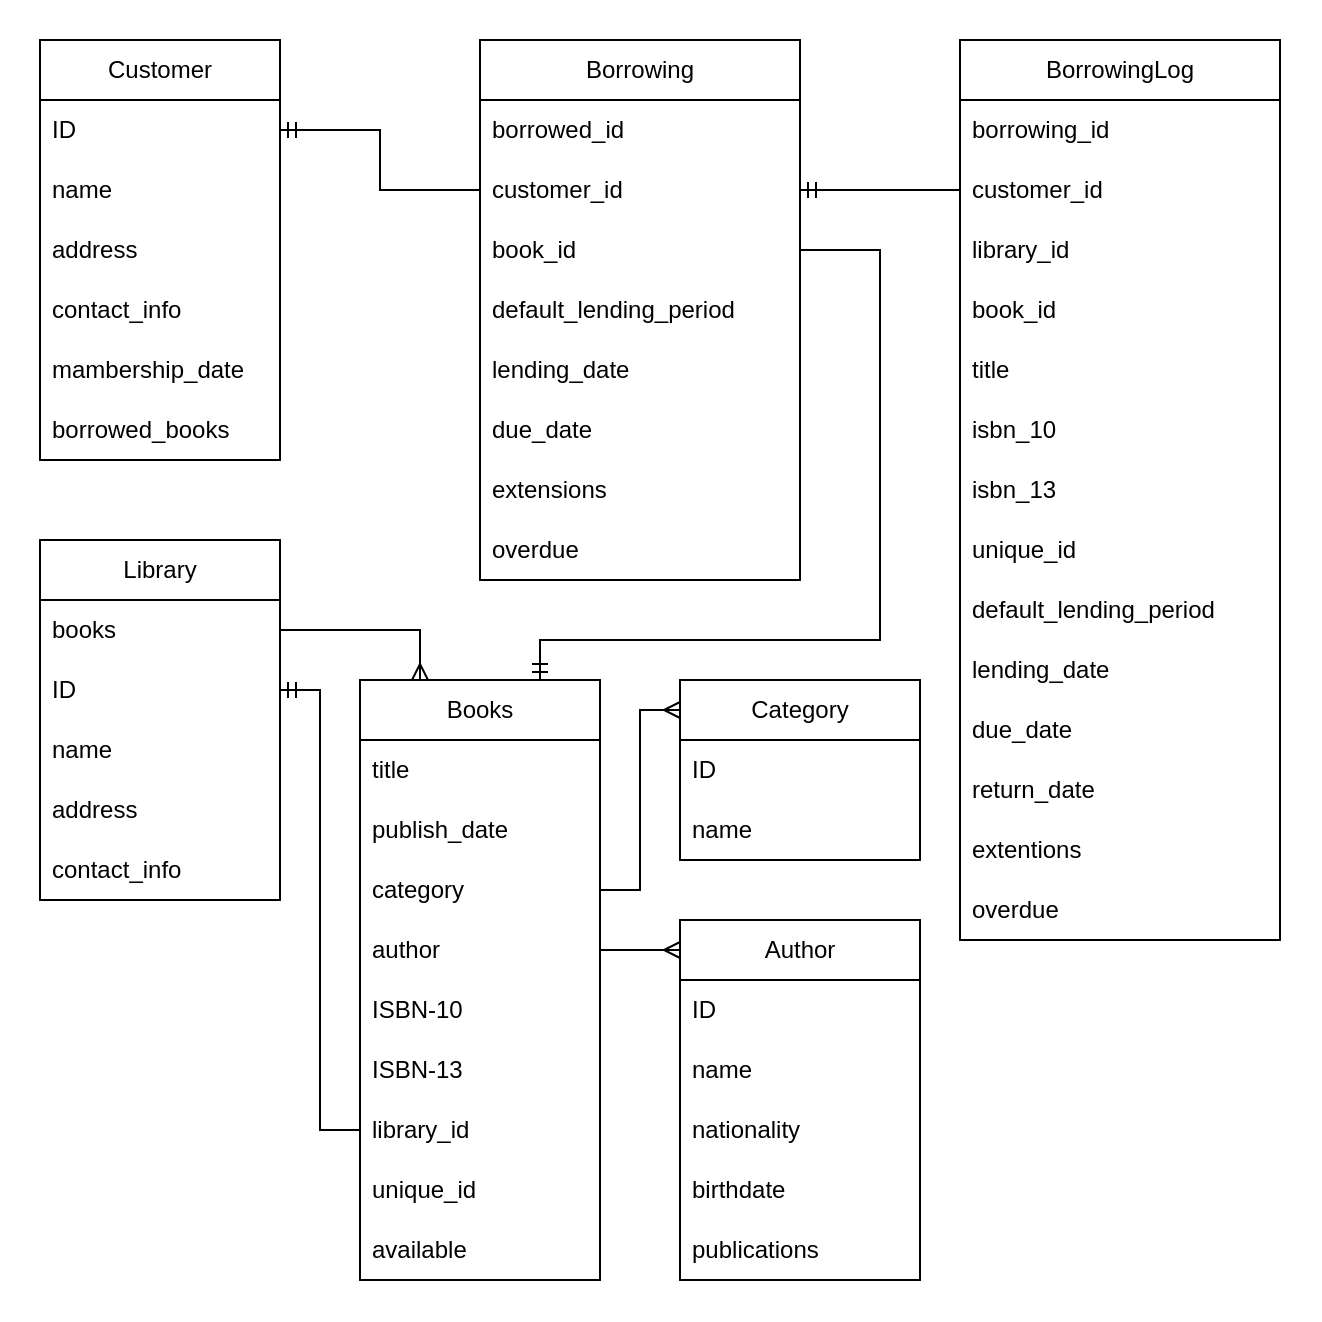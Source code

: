 <mxfile version="27.0.9">
  <diagram name="Page-1" id="-E96WacNkLf_wHquwhCj">
    <mxGraphModel dx="1426" dy="849" grid="1" gridSize="10" guides="1" tooltips="1" connect="1" arrows="1" fold="1" page="1" pageScale="1" pageWidth="660" pageHeight="660" math="0" shadow="0">
      <root>
        <mxCell id="0" />
        <mxCell id="1" parent="0" />
        <mxCell id="dWjB6i8atf9opDSRBu1Y-19" value="" style="rounded=0;whiteSpace=wrap;html=1;fillColor=none;strokeColor=default;dashed=1;" parent="1" vertex="1">
          <mxGeometry x="340" y="460" width="120" height="30" as="geometry" />
        </mxCell>
        <mxCell id="I5p3FVw4bWDS8BZ3DLiN-1" value="Library" style="swimlane;fontStyle=0;childLayout=stackLayout;horizontal=1;startSize=30;horizontalStack=0;resizeParent=1;resizeParentMax=0;resizeLast=0;collapsible=1;marginBottom=0;whiteSpace=wrap;html=1;" parent="1" vertex="1">
          <mxGeometry x="20" y="270" width="120" height="180" as="geometry">
            <mxRectangle x="120" y="120" width="90" height="30" as="alternateBounds" />
          </mxGeometry>
        </mxCell>
        <mxCell id="I5p3FVw4bWDS8BZ3DLiN-6" value="books" style="text;strokeColor=none;fillColor=none;align=left;verticalAlign=middle;spacingLeft=4;spacingRight=4;overflow=hidden;points=[[0,0.5],[1,0.5]];portConstraint=eastwest;rotatable=0;whiteSpace=wrap;html=1;" parent="I5p3FVw4bWDS8BZ3DLiN-1" vertex="1">
          <mxGeometry y="30" width="120" height="30" as="geometry" />
        </mxCell>
        <mxCell id="I5p3FVw4bWDS8BZ3DLiN-2" value="ID" style="text;strokeColor=none;fillColor=none;align=left;verticalAlign=middle;spacingLeft=4;spacingRight=4;overflow=hidden;points=[[0,0.5],[1,0.5]];portConstraint=eastwest;rotatable=0;whiteSpace=wrap;html=1;" parent="I5p3FVw4bWDS8BZ3DLiN-1" vertex="1">
          <mxGeometry y="60" width="120" height="30" as="geometry" />
        </mxCell>
        <mxCell id="I5p3FVw4bWDS8BZ3DLiN-3" value="name" style="text;strokeColor=none;fillColor=none;align=left;verticalAlign=middle;spacingLeft=4;spacingRight=4;overflow=hidden;points=[[0,0.5],[1,0.5]];portConstraint=eastwest;rotatable=0;whiteSpace=wrap;html=1;" parent="I5p3FVw4bWDS8BZ3DLiN-1" vertex="1">
          <mxGeometry y="90" width="120" height="30" as="geometry" />
        </mxCell>
        <mxCell id="I5p3FVw4bWDS8BZ3DLiN-4" value="address" style="text;strokeColor=none;fillColor=none;align=left;verticalAlign=middle;spacingLeft=4;spacingRight=4;overflow=hidden;points=[[0,0.5],[1,0.5]];portConstraint=eastwest;rotatable=0;whiteSpace=wrap;html=1;" parent="I5p3FVw4bWDS8BZ3DLiN-1" vertex="1">
          <mxGeometry y="120" width="120" height="30" as="geometry" />
        </mxCell>
        <mxCell id="I5p3FVw4bWDS8BZ3DLiN-5" value="contact_info" style="text;strokeColor=none;fillColor=none;align=left;verticalAlign=middle;spacingLeft=4;spacingRight=4;overflow=hidden;points=[[0,0.5],[1,0.5]];portConstraint=eastwest;rotatable=0;whiteSpace=wrap;html=1;" parent="I5p3FVw4bWDS8BZ3DLiN-1" vertex="1">
          <mxGeometry y="150" width="120" height="30" as="geometry" />
        </mxCell>
        <mxCell id="I5p3FVw4bWDS8BZ3DLiN-7" value="Books" style="swimlane;fontStyle=0;childLayout=stackLayout;horizontal=1;startSize=30;horizontalStack=0;resizeParent=1;resizeParentMax=0;resizeLast=0;collapsible=1;marginBottom=0;whiteSpace=wrap;html=1;" parent="1" vertex="1">
          <mxGeometry x="180" y="340" width="120" height="300" as="geometry" />
        </mxCell>
        <mxCell id="I5p3FVw4bWDS8BZ3DLiN-8" value="title" style="text;strokeColor=none;fillColor=none;align=left;verticalAlign=middle;spacingLeft=4;spacingRight=4;overflow=hidden;points=[[0,0.5],[1,0.5]];portConstraint=eastwest;rotatable=0;whiteSpace=wrap;html=1;" parent="I5p3FVw4bWDS8BZ3DLiN-7" vertex="1">
          <mxGeometry y="30" width="120" height="30" as="geometry" />
        </mxCell>
        <mxCell id="I5p3FVw4bWDS8BZ3DLiN-9" value="publish_date" style="text;strokeColor=none;fillColor=none;align=left;verticalAlign=middle;spacingLeft=4;spacingRight=4;overflow=hidden;points=[[0,0.5],[1,0.5]];portConstraint=eastwest;rotatable=0;whiteSpace=wrap;html=1;" parent="I5p3FVw4bWDS8BZ3DLiN-7" vertex="1">
          <mxGeometry y="60" width="120" height="30" as="geometry" />
        </mxCell>
        <mxCell id="I5p3FVw4bWDS8BZ3DLiN-10" value="category" style="text;strokeColor=none;fillColor=none;align=left;verticalAlign=middle;spacingLeft=4;spacingRight=4;overflow=hidden;points=[[0,0.5],[1,0.5]];portConstraint=eastwest;rotatable=0;whiteSpace=wrap;html=1;" parent="I5p3FVw4bWDS8BZ3DLiN-7" vertex="1">
          <mxGeometry y="90" width="120" height="30" as="geometry" />
        </mxCell>
        <mxCell id="I5p3FVw4bWDS8BZ3DLiN-11" value="author" style="text;strokeColor=none;fillColor=none;align=left;verticalAlign=middle;spacingLeft=4;spacingRight=4;overflow=hidden;points=[[0,0.5],[1,0.5]];portConstraint=eastwest;rotatable=0;whiteSpace=wrap;html=1;" parent="I5p3FVw4bWDS8BZ3DLiN-7" vertex="1">
          <mxGeometry y="120" width="120" height="30" as="geometry" />
        </mxCell>
        <mxCell id="I5p3FVw4bWDS8BZ3DLiN-12" value="ISBN-10" style="text;strokeColor=none;fillColor=none;align=left;verticalAlign=middle;spacingLeft=4;spacingRight=4;overflow=hidden;points=[[0,0.5],[1,0.5]];portConstraint=eastwest;rotatable=0;whiteSpace=wrap;html=1;" parent="I5p3FVw4bWDS8BZ3DLiN-7" vertex="1">
          <mxGeometry y="150" width="120" height="30" as="geometry" />
        </mxCell>
        <mxCell id="I5p3FVw4bWDS8BZ3DLiN-13" value="ISBN-13" style="text;strokeColor=none;fillColor=none;align=left;verticalAlign=middle;spacingLeft=4;spacingRight=4;overflow=hidden;points=[[0,0.5],[1,0.5]];portConstraint=eastwest;rotatable=0;whiteSpace=wrap;html=1;" parent="I5p3FVw4bWDS8BZ3DLiN-7" vertex="1">
          <mxGeometry y="180" width="120" height="30" as="geometry" />
        </mxCell>
        <mxCell id="I5p3FVw4bWDS8BZ3DLiN-14" value="library_id" style="text;strokeColor=none;fillColor=none;align=left;verticalAlign=middle;spacingLeft=4;spacingRight=4;overflow=hidden;points=[[0,0.5],[1,0.5]];portConstraint=eastwest;rotatable=0;whiteSpace=wrap;html=1;" parent="I5p3FVw4bWDS8BZ3DLiN-7" vertex="1">
          <mxGeometry y="210" width="120" height="30" as="geometry" />
        </mxCell>
        <mxCell id="I5p3FVw4bWDS8BZ3DLiN-15" value="unique_id" style="text;strokeColor=none;fillColor=none;align=left;verticalAlign=middle;spacingLeft=4;spacingRight=4;overflow=hidden;points=[[0,0.5],[1,0.5]];portConstraint=eastwest;rotatable=0;whiteSpace=wrap;html=1;" parent="I5p3FVw4bWDS8BZ3DLiN-7" vertex="1">
          <mxGeometry y="240" width="120" height="30" as="geometry" />
        </mxCell>
        <mxCell id="I5p3FVw4bWDS8BZ3DLiN-16" value="available" style="text;strokeColor=none;fillColor=none;align=left;verticalAlign=middle;spacingLeft=4;spacingRight=4;overflow=hidden;points=[[0,0.5],[1,0.5]];portConstraint=eastwest;rotatable=0;whiteSpace=wrap;html=1;" parent="I5p3FVw4bWDS8BZ3DLiN-7" vertex="1">
          <mxGeometry y="270" width="120" height="30" as="geometry" />
        </mxCell>
        <mxCell id="I5p3FVw4bWDS8BZ3DLiN-17" value="Author" style="swimlane;fontStyle=0;childLayout=stackLayout;horizontal=1;startSize=30;horizontalStack=0;resizeParent=1;resizeParentMax=0;resizeLast=0;collapsible=1;marginBottom=0;whiteSpace=wrap;html=1;" parent="1" vertex="1">
          <mxGeometry x="340" y="460" width="120" height="180" as="geometry" />
        </mxCell>
        <mxCell id="I5p3FVw4bWDS8BZ3DLiN-18" value="ID" style="text;strokeColor=none;fillColor=none;align=left;verticalAlign=middle;spacingLeft=4;spacingRight=4;overflow=hidden;points=[[0,0.5],[1,0.5]];portConstraint=eastwest;rotatable=0;whiteSpace=wrap;html=1;" parent="I5p3FVw4bWDS8BZ3DLiN-17" vertex="1">
          <mxGeometry y="30" width="120" height="30" as="geometry" />
        </mxCell>
        <mxCell id="I5p3FVw4bWDS8BZ3DLiN-19" value="name" style="text;strokeColor=none;fillColor=none;align=left;verticalAlign=middle;spacingLeft=4;spacingRight=4;overflow=hidden;points=[[0,0.5],[1,0.5]];portConstraint=eastwest;rotatable=0;whiteSpace=wrap;html=1;" parent="I5p3FVw4bWDS8BZ3DLiN-17" vertex="1">
          <mxGeometry y="60" width="120" height="30" as="geometry" />
        </mxCell>
        <mxCell id="I5p3FVw4bWDS8BZ3DLiN-20" value="nationality" style="text;strokeColor=none;fillColor=none;align=left;verticalAlign=middle;spacingLeft=4;spacingRight=4;overflow=hidden;points=[[0,0.5],[1,0.5]];portConstraint=eastwest;rotatable=0;whiteSpace=wrap;html=1;" parent="I5p3FVw4bWDS8BZ3DLiN-17" vertex="1">
          <mxGeometry y="90" width="120" height="30" as="geometry" />
        </mxCell>
        <mxCell id="I5p3FVw4bWDS8BZ3DLiN-21" value="birthdate" style="text;strokeColor=none;fillColor=none;align=left;verticalAlign=middle;spacingLeft=4;spacingRight=4;overflow=hidden;points=[[0,0.5],[1,0.5]];portConstraint=eastwest;rotatable=0;whiteSpace=wrap;html=1;" parent="I5p3FVw4bWDS8BZ3DLiN-17" vertex="1">
          <mxGeometry y="120" width="120" height="30" as="geometry" />
        </mxCell>
        <mxCell id="I5p3FVw4bWDS8BZ3DLiN-22" value="publications" style="text;strokeColor=none;fillColor=none;align=left;verticalAlign=middle;spacingLeft=4;spacingRight=4;overflow=hidden;points=[[0,0.5],[1,0.5]];portConstraint=eastwest;rotatable=0;whiteSpace=wrap;html=1;" parent="I5p3FVw4bWDS8BZ3DLiN-17" vertex="1">
          <mxGeometry y="150" width="120" height="30" as="geometry" />
        </mxCell>
        <mxCell id="I5p3FVw4bWDS8BZ3DLiN-23" value="Customer" style="swimlane;fontStyle=0;childLayout=stackLayout;horizontal=1;startSize=30;horizontalStack=0;resizeParent=1;resizeParentMax=0;resizeLast=0;collapsible=1;marginBottom=0;whiteSpace=wrap;html=1;" parent="1" vertex="1">
          <mxGeometry x="20" y="20" width="120" height="210" as="geometry" />
        </mxCell>
        <mxCell id="I5p3FVw4bWDS8BZ3DLiN-24" value="ID" style="text;strokeColor=none;fillColor=none;align=left;verticalAlign=middle;spacingLeft=4;spacingRight=4;overflow=hidden;points=[[0,0.5],[1,0.5]];portConstraint=eastwest;rotatable=0;whiteSpace=wrap;html=1;" parent="I5p3FVw4bWDS8BZ3DLiN-23" vertex="1">
          <mxGeometry y="30" width="120" height="30" as="geometry" />
        </mxCell>
        <mxCell id="I5p3FVw4bWDS8BZ3DLiN-25" value="name" style="text;strokeColor=none;fillColor=none;align=left;verticalAlign=middle;spacingLeft=4;spacingRight=4;overflow=hidden;points=[[0,0.5],[1,0.5]];portConstraint=eastwest;rotatable=0;whiteSpace=wrap;html=1;" parent="I5p3FVw4bWDS8BZ3DLiN-23" vertex="1">
          <mxGeometry y="60" width="120" height="30" as="geometry" />
        </mxCell>
        <mxCell id="I5p3FVw4bWDS8BZ3DLiN-26" value="address" style="text;strokeColor=none;fillColor=none;align=left;verticalAlign=middle;spacingLeft=4;spacingRight=4;overflow=hidden;points=[[0,0.5],[1,0.5]];portConstraint=eastwest;rotatable=0;whiteSpace=wrap;html=1;" parent="I5p3FVw4bWDS8BZ3DLiN-23" vertex="1">
          <mxGeometry y="90" width="120" height="30" as="geometry" />
        </mxCell>
        <mxCell id="I5p3FVw4bWDS8BZ3DLiN-27" value="contact_info" style="text;strokeColor=none;fillColor=none;align=left;verticalAlign=middle;spacingLeft=4;spacingRight=4;overflow=hidden;points=[[0,0.5],[1,0.5]];portConstraint=eastwest;rotatable=0;whiteSpace=wrap;html=1;" parent="I5p3FVw4bWDS8BZ3DLiN-23" vertex="1">
          <mxGeometry y="120" width="120" height="30" as="geometry" />
        </mxCell>
        <mxCell id="I5p3FVw4bWDS8BZ3DLiN-28" value="mambership_date" style="text;strokeColor=none;fillColor=none;align=left;verticalAlign=middle;spacingLeft=4;spacingRight=4;overflow=hidden;points=[[0,0.5],[1,0.5]];portConstraint=eastwest;rotatable=0;whiteSpace=wrap;html=1;" parent="I5p3FVw4bWDS8BZ3DLiN-23" vertex="1">
          <mxGeometry y="150" width="120" height="30" as="geometry" />
        </mxCell>
        <mxCell id="I5p3FVw4bWDS8BZ3DLiN-29" value="borrowed_books" style="text;strokeColor=none;fillColor=none;align=left;verticalAlign=middle;spacingLeft=4;spacingRight=4;overflow=hidden;points=[[0,0.5],[1,0.5]];portConstraint=eastwest;rotatable=0;whiteSpace=wrap;html=1;" parent="I5p3FVw4bWDS8BZ3DLiN-23" vertex="1">
          <mxGeometry y="180" width="120" height="30" as="geometry" />
        </mxCell>
        <mxCell id="I5p3FVw4bWDS8BZ3DLiN-30" value="Borrowing" style="swimlane;fontStyle=0;childLayout=stackLayout;horizontal=1;startSize=30;horizontalStack=0;resizeParent=1;resizeParentMax=0;resizeLast=0;collapsible=1;marginBottom=0;whiteSpace=wrap;html=1;" parent="1" vertex="1">
          <mxGeometry x="240" y="20" width="160" height="270" as="geometry" />
        </mxCell>
        <mxCell id="dWjB6i8atf9opDSRBu1Y-3" value="borrowed_id" style="text;strokeColor=none;fillColor=none;align=left;verticalAlign=middle;spacingLeft=4;spacingRight=4;overflow=hidden;points=[[0,0.5],[1,0.5]];portConstraint=eastwest;rotatable=0;whiteSpace=wrap;html=1;" parent="I5p3FVw4bWDS8BZ3DLiN-30" vertex="1">
          <mxGeometry y="30" width="160" height="30" as="geometry" />
        </mxCell>
        <mxCell id="dWjB6i8atf9opDSRBu1Y-1" value="customer_id" style="text;strokeColor=none;fillColor=none;align=left;verticalAlign=middle;spacingLeft=4;spacingRight=4;overflow=hidden;points=[[0,0.5],[1,0.5]];portConstraint=eastwest;rotatable=0;whiteSpace=wrap;html=1;" parent="I5p3FVw4bWDS8BZ3DLiN-30" vertex="1">
          <mxGeometry y="60" width="160" height="30" as="geometry" />
        </mxCell>
        <mxCell id="I5p3FVw4bWDS8BZ3DLiN-31" value="book_id" style="text;strokeColor=none;fillColor=none;align=left;verticalAlign=middle;spacingLeft=4;spacingRight=4;overflow=hidden;points=[[0,0.5],[1,0.5]];portConstraint=eastwest;rotatable=0;whiteSpace=wrap;html=1;" parent="I5p3FVw4bWDS8BZ3DLiN-30" vertex="1">
          <mxGeometry y="90" width="160" height="30" as="geometry" />
        </mxCell>
        <mxCell id="dWjB6i8atf9opDSRBu1Y-2" value="default_lending_period" style="text;strokeColor=none;fillColor=none;align=left;verticalAlign=middle;spacingLeft=4;spacingRight=4;overflow=hidden;points=[[0,0.5],[1,0.5]];portConstraint=eastwest;rotatable=0;whiteSpace=wrap;html=1;" parent="I5p3FVw4bWDS8BZ3DLiN-30" vertex="1">
          <mxGeometry y="120" width="160" height="30" as="geometry" />
        </mxCell>
        <mxCell id="I5p3FVw4bWDS8BZ3DLiN-33" value="lending_date" style="text;strokeColor=none;fillColor=none;align=left;verticalAlign=middle;spacingLeft=4;spacingRight=4;overflow=hidden;points=[[0,0.5],[1,0.5]];portConstraint=eastwest;rotatable=0;whiteSpace=wrap;html=1;" parent="I5p3FVw4bWDS8BZ3DLiN-30" vertex="1">
          <mxGeometry y="150" width="160" height="30" as="geometry" />
        </mxCell>
        <mxCell id="I5p3FVw4bWDS8BZ3DLiN-34" value="due_date" style="text;strokeColor=none;fillColor=none;align=left;verticalAlign=middle;spacingLeft=4;spacingRight=4;overflow=hidden;points=[[0,0.5],[1,0.5]];portConstraint=eastwest;rotatable=0;whiteSpace=wrap;html=1;" parent="I5p3FVw4bWDS8BZ3DLiN-30" vertex="1">
          <mxGeometry y="180" width="160" height="30" as="geometry" />
        </mxCell>
        <mxCell id="I5p3FVw4bWDS8BZ3DLiN-36" value="extensions" style="text;strokeColor=none;fillColor=none;align=left;verticalAlign=middle;spacingLeft=4;spacingRight=4;overflow=hidden;points=[[0,0.5],[1,0.5]];portConstraint=eastwest;rotatable=0;whiteSpace=wrap;html=1;" parent="I5p3FVw4bWDS8BZ3DLiN-30" vertex="1">
          <mxGeometry y="210" width="160" height="30" as="geometry" />
        </mxCell>
        <mxCell id="I5p3FVw4bWDS8BZ3DLiN-37" value="overdue" style="text;strokeColor=none;fillColor=none;align=left;verticalAlign=middle;spacingLeft=4;spacingRight=4;overflow=hidden;points=[[0,0.5],[1,0.5]];portConstraint=eastwest;rotatable=0;whiteSpace=wrap;html=1;" parent="I5p3FVw4bWDS8BZ3DLiN-30" vertex="1">
          <mxGeometry y="240" width="160" height="30" as="geometry" />
        </mxCell>
        <mxCell id="I5p3FVw4bWDS8BZ3DLiN-38" value="BorrowingLog" style="swimlane;fontStyle=0;childLayout=stackLayout;horizontal=1;startSize=30;horizontalStack=0;resizeParent=1;resizeParentMax=0;resizeLast=0;collapsible=1;marginBottom=0;whiteSpace=wrap;html=1;" parent="1" vertex="1">
          <mxGeometry x="480" y="20" width="160" height="450" as="geometry" />
        </mxCell>
        <mxCell id="I5p3FVw4bWDS8BZ3DLiN-39" value="borrowing_id" style="text;strokeColor=none;fillColor=none;align=left;verticalAlign=middle;spacingLeft=4;spacingRight=4;overflow=hidden;points=[[0,0.5],[1,0.5]];portConstraint=eastwest;rotatable=0;whiteSpace=wrap;html=1;" parent="I5p3FVw4bWDS8BZ3DLiN-38" vertex="1">
          <mxGeometry y="30" width="160" height="30" as="geometry" />
        </mxCell>
        <mxCell id="dWjB6i8atf9opDSRBu1Y-11" value="customer_id" style="text;strokeColor=none;fillColor=none;align=left;verticalAlign=middle;spacingLeft=4;spacingRight=4;overflow=hidden;points=[[0,0.5],[1,0.5]];portConstraint=eastwest;rotatable=0;whiteSpace=wrap;html=1;" parent="I5p3FVw4bWDS8BZ3DLiN-38" vertex="1">
          <mxGeometry y="60" width="160" height="30" as="geometry" />
        </mxCell>
        <mxCell id="dWjB6i8atf9opDSRBu1Y-10" value="library_id" style="text;strokeColor=none;fillColor=none;align=left;verticalAlign=middle;spacingLeft=4;spacingRight=4;overflow=hidden;points=[[0,0.5],[1,0.5]];portConstraint=eastwest;rotatable=0;whiteSpace=wrap;html=1;" parent="I5p3FVw4bWDS8BZ3DLiN-38" vertex="1">
          <mxGeometry y="90" width="160" height="30" as="geometry" />
        </mxCell>
        <mxCell id="dWjB6i8atf9opDSRBu1Y-9" value="book_id" style="text;strokeColor=none;fillColor=none;align=left;verticalAlign=middle;spacingLeft=4;spacingRight=4;overflow=hidden;points=[[0,0.5],[1,0.5]];portConstraint=eastwest;rotatable=0;whiteSpace=wrap;html=1;" parent="I5p3FVw4bWDS8BZ3DLiN-38" vertex="1">
          <mxGeometry y="120" width="160" height="30" as="geometry" />
        </mxCell>
        <mxCell id="dWjB6i8atf9opDSRBu1Y-8" value="title" style="text;strokeColor=none;fillColor=none;align=left;verticalAlign=middle;spacingLeft=4;spacingRight=4;overflow=hidden;points=[[0,0.5],[1,0.5]];portConstraint=eastwest;rotatable=0;whiteSpace=wrap;html=1;" parent="I5p3FVw4bWDS8BZ3DLiN-38" vertex="1">
          <mxGeometry y="150" width="160" height="30" as="geometry" />
        </mxCell>
        <mxCell id="dWjB6i8atf9opDSRBu1Y-7" value="isbn_10" style="text;strokeColor=none;fillColor=none;align=left;verticalAlign=middle;spacingLeft=4;spacingRight=4;overflow=hidden;points=[[0,0.5],[1,0.5]];portConstraint=eastwest;rotatable=0;whiteSpace=wrap;html=1;" parent="I5p3FVw4bWDS8BZ3DLiN-38" vertex="1">
          <mxGeometry y="180" width="160" height="30" as="geometry" />
        </mxCell>
        <mxCell id="dWjB6i8atf9opDSRBu1Y-6" value="isbn_13" style="text;strokeColor=none;fillColor=none;align=left;verticalAlign=middle;spacingLeft=4;spacingRight=4;overflow=hidden;points=[[0,0.5],[1,0.5]];portConstraint=eastwest;rotatable=0;whiteSpace=wrap;html=1;" parent="I5p3FVw4bWDS8BZ3DLiN-38" vertex="1">
          <mxGeometry y="210" width="160" height="30" as="geometry" />
        </mxCell>
        <mxCell id="dWjB6i8atf9opDSRBu1Y-5" value="unique_id" style="text;strokeColor=none;fillColor=none;align=left;verticalAlign=middle;spacingLeft=4;spacingRight=4;overflow=hidden;points=[[0,0.5],[1,0.5]];portConstraint=eastwest;rotatable=0;whiteSpace=wrap;html=1;" parent="I5p3FVw4bWDS8BZ3DLiN-38" vertex="1">
          <mxGeometry y="240" width="160" height="30" as="geometry" />
        </mxCell>
        <mxCell id="dWjB6i8atf9opDSRBu1Y-4" value="default_lending_period" style="text;strokeColor=none;fillColor=none;align=left;verticalAlign=middle;spacingLeft=4;spacingRight=4;overflow=hidden;points=[[0,0.5],[1,0.5]];portConstraint=eastwest;rotatable=0;whiteSpace=wrap;html=1;" parent="I5p3FVw4bWDS8BZ3DLiN-38" vertex="1">
          <mxGeometry y="270" width="160" height="30" as="geometry" />
        </mxCell>
        <mxCell id="dWjB6i8atf9opDSRBu1Y-14" value="lending_date" style="text;strokeColor=none;fillColor=none;align=left;verticalAlign=middle;spacingLeft=4;spacingRight=4;overflow=hidden;points=[[0,0.5],[1,0.5]];portConstraint=eastwest;rotatable=0;whiteSpace=wrap;html=1;" parent="I5p3FVw4bWDS8BZ3DLiN-38" vertex="1">
          <mxGeometry y="300" width="160" height="30" as="geometry" />
        </mxCell>
        <mxCell id="dWjB6i8atf9opDSRBu1Y-13" value="due_date" style="text;strokeColor=none;fillColor=none;align=left;verticalAlign=middle;spacingLeft=4;spacingRight=4;overflow=hidden;points=[[0,0.5],[1,0.5]];portConstraint=eastwest;rotatable=0;whiteSpace=wrap;html=1;" parent="I5p3FVw4bWDS8BZ3DLiN-38" vertex="1">
          <mxGeometry y="330" width="160" height="30" as="geometry" />
        </mxCell>
        <mxCell id="dWjB6i8atf9opDSRBu1Y-12" value="return_date" style="text;strokeColor=none;fillColor=none;align=left;verticalAlign=middle;spacingLeft=4;spacingRight=4;overflow=hidden;points=[[0,0.5],[1,0.5]];portConstraint=eastwest;rotatable=0;whiteSpace=wrap;html=1;" parent="I5p3FVw4bWDS8BZ3DLiN-38" vertex="1">
          <mxGeometry y="360" width="160" height="30" as="geometry" />
        </mxCell>
        <mxCell id="dWjB6i8atf9opDSRBu1Y-16" value="extentions" style="text;strokeColor=none;fillColor=none;align=left;verticalAlign=middle;spacingLeft=4;spacingRight=4;overflow=hidden;points=[[0,0.5],[1,0.5]];portConstraint=eastwest;rotatable=0;whiteSpace=wrap;html=1;" parent="I5p3FVw4bWDS8BZ3DLiN-38" vertex="1">
          <mxGeometry y="390" width="160" height="30" as="geometry" />
        </mxCell>
        <mxCell id="dWjB6i8atf9opDSRBu1Y-15" value="overdue" style="text;strokeColor=none;fillColor=none;align=left;verticalAlign=middle;spacingLeft=4;spacingRight=4;overflow=hidden;points=[[0,0.5],[1,0.5]];portConstraint=eastwest;rotatable=0;whiteSpace=wrap;html=1;" parent="I5p3FVw4bWDS8BZ3DLiN-38" vertex="1">
          <mxGeometry y="420" width="160" height="30" as="geometry" />
        </mxCell>
        <mxCell id="I5p3FVw4bWDS8BZ3DLiN-40" style="edgeStyle=orthogonalEdgeStyle;rounded=0;orthogonalLoop=1;jettySize=auto;html=1;exitX=0;exitY=0.5;exitDx=0;exitDy=0;entryX=1;entryY=0.5;entryDx=0;entryDy=0;endArrow=ERmandOne;endFill=0;" parent="1" target="I5p3FVw4bWDS8BZ3DLiN-16" edge="1">
          <mxGeometry relative="1" as="geometry">
            <Array as="points">
              <mxPoint x="460" y="430" />
              <mxPoint x="460" y="620" />
            </Array>
          </mxGeometry>
        </mxCell>
        <mxCell id="I5p3FVw4bWDS8BZ3DLiN-41" style="edgeStyle=orthogonalEdgeStyle;rounded=0;orthogonalLoop=1;jettySize=auto;html=1;exitX=0;exitY=0.5;exitDx=0;exitDy=0;endArrow=ERmandOne;endFill=0;entryX=1;entryY=0.5;entryDx=0;entryDy=0;" parent="1" source="dWjB6i8atf9opDSRBu1Y-1" target="I5p3FVw4bWDS8BZ3DLiN-24" edge="1">
          <mxGeometry relative="1" as="geometry">
            <Array as="points">
              <mxPoint x="190" y="95" />
              <mxPoint x="190" y="65" />
            </Array>
            <mxPoint x="190" y="60" as="targetPoint" />
          </mxGeometry>
        </mxCell>
        <mxCell id="I5p3FVw4bWDS8BZ3DLiN-42" style="edgeStyle=orthogonalEdgeStyle;rounded=0;orthogonalLoop=1;jettySize=auto;html=1;exitX=1;exitY=0.5;exitDx=0;exitDy=0;entryX=0.5;entryY=0;entryDx=0;entryDy=0;endArrow=ERmandOne;endFill=0;" parent="1" target="I5p3FVw4bWDS8BZ3DLiN-38" edge="1">
          <mxGeometry relative="1" as="geometry">
            <Array as="points">
              <mxPoint x="640" y="430" />
              <mxPoint x="640" y="525" />
              <mxPoint x="550" y="525" />
            </Array>
          </mxGeometry>
        </mxCell>
        <mxCell id="I5p3FVw4bWDS8BZ3DLiN-43" style="edgeStyle=orthogonalEdgeStyle;rounded=0;orthogonalLoop=1;jettySize=auto;html=1;exitX=1;exitY=0.5;exitDx=0;exitDy=0;entryX=0.75;entryY=0;entryDx=0;entryDy=0;endArrow=ERmandOne;endFill=0;" parent="1" source="I5p3FVw4bWDS8BZ3DLiN-31" target="I5p3FVw4bWDS8BZ3DLiN-7" edge="1">
          <mxGeometry relative="1" as="geometry">
            <Array as="points">
              <mxPoint x="440" y="125" />
              <mxPoint x="440" y="320" />
              <mxPoint x="270" y="320" />
            </Array>
          </mxGeometry>
        </mxCell>
        <mxCell id="I5p3FVw4bWDS8BZ3DLiN-44" style="edgeStyle=orthogonalEdgeStyle;rounded=0;orthogonalLoop=1;jettySize=auto;html=1;exitX=1;exitY=0.5;exitDx=0;exitDy=0;endArrow=ERmany;endFill=0;entryX=0;entryY=0.5;entryDx=0;entryDy=0;" parent="1" source="I5p3FVw4bWDS8BZ3DLiN-11" target="dWjB6i8atf9opDSRBu1Y-19" edge="1">
          <mxGeometry relative="1" as="geometry">
            <mxPoint x="340" y="330" as="targetPoint" />
            <Array as="points">
              <mxPoint x="330" y="475" />
              <mxPoint x="330" y="475" />
            </Array>
          </mxGeometry>
        </mxCell>
        <mxCell id="I5p3FVw4bWDS8BZ3DLiN-45" style="edgeStyle=orthogonalEdgeStyle;rounded=0;orthogonalLoop=1;jettySize=auto;html=1;exitX=0;exitY=0.5;exitDx=0;exitDy=0;entryX=1;entryY=0.5;entryDx=0;entryDy=0;endArrow=ERmandOne;endFill=0;" parent="1" source="I5p3FVw4bWDS8BZ3DLiN-14" target="I5p3FVw4bWDS8BZ3DLiN-2" edge="1">
          <mxGeometry relative="1" as="geometry">
            <Array as="points">
              <mxPoint x="160" y="565" />
              <mxPoint x="160" y="345" />
            </Array>
          </mxGeometry>
        </mxCell>
        <mxCell id="I5p3FVw4bWDS8BZ3DLiN-46" style="edgeStyle=orthogonalEdgeStyle;rounded=0;orthogonalLoop=1;jettySize=auto;html=1;exitX=1;exitY=0.5;exitDx=0;exitDy=0;entryX=0.25;entryY=0;entryDx=0;entryDy=0;endArrow=ERmany;endFill=0;" parent="1" source="I5p3FVw4bWDS8BZ3DLiN-6" target="I5p3FVw4bWDS8BZ3DLiN-7" edge="1">
          <mxGeometry relative="1" as="geometry">
            <Array as="points">
              <mxPoint x="210" y="315" />
            </Array>
          </mxGeometry>
        </mxCell>
        <mxCell id="dWjB6i8atf9opDSRBu1Y-18" style="edgeStyle=orthogonalEdgeStyle;rounded=0;orthogonalLoop=1;jettySize=auto;html=1;exitX=0;exitY=0.5;exitDx=0;exitDy=0;entryX=1;entryY=0.5;entryDx=0;entryDy=0;endArrow=ERmandOne;endFill=0;" parent="1" source="dWjB6i8atf9opDSRBu1Y-11" target="dWjB6i8atf9opDSRBu1Y-1" edge="1">
          <mxGeometry relative="1" as="geometry" />
        </mxCell>
        <mxCell id="dWjB6i8atf9opDSRBu1Y-20" value="" style="endArrow=none;html=1;rounded=0;strokeColor=none;" parent="1" edge="1">
          <mxGeometry width="50" height="50" relative="1" as="geometry">
            <mxPoint as="sourcePoint" />
            <mxPoint x="659" as="targetPoint" />
          </mxGeometry>
        </mxCell>
        <mxCell id="dWjB6i8atf9opDSRBu1Y-21" value="" style="endArrow=none;html=1;rounded=0;strokeColor=none;" parent="1" edge="1">
          <mxGeometry width="50" height="50" relative="1" as="geometry">
            <mxPoint y="659" as="sourcePoint" />
            <mxPoint as="targetPoint" />
          </mxGeometry>
        </mxCell>
        <mxCell id="dWjB6i8atf9opDSRBu1Y-22" value="" style="endArrow=none;html=1;rounded=0;strokeColor=none;" parent="1" edge="1">
          <mxGeometry width="50" height="50" relative="1" as="geometry">
            <mxPoint x="659" y="659" as="sourcePoint" />
            <mxPoint x="659" as="targetPoint" />
          </mxGeometry>
        </mxCell>
        <mxCell id="dWjB6i8atf9opDSRBu1Y-23" value="" style="endArrow=none;html=1;rounded=0;strokeColor=none;" parent="1" edge="1">
          <mxGeometry width="50" height="50" relative="1" as="geometry">
            <mxPoint y="659" as="sourcePoint" />
            <mxPoint x="659" y="659" as="targetPoint" />
          </mxGeometry>
        </mxCell>
        <mxCell id="BSEDIJiWrEvP-zLDE0wJ-2" value="" style="rounded=0;whiteSpace=wrap;html=1;fillColor=none;dashed=1;strokeColor=none;" vertex="1" parent="1">
          <mxGeometry x="340" y="340" width="120" height="30" as="geometry" />
        </mxCell>
        <mxCell id="BSEDIJiWrEvP-zLDE0wJ-3" value="Category" style="swimlane;fontStyle=0;childLayout=stackLayout;horizontal=1;startSize=30;horizontalStack=0;resizeParent=1;resizeParentMax=0;resizeLast=0;collapsible=1;marginBottom=0;whiteSpace=wrap;html=1;" vertex="1" parent="1">
          <mxGeometry x="340" y="340" width="120" height="90" as="geometry" />
        </mxCell>
        <mxCell id="BSEDIJiWrEvP-zLDE0wJ-4" value="ID" style="text;strokeColor=none;fillColor=none;align=left;verticalAlign=middle;spacingLeft=4;spacingRight=4;overflow=hidden;points=[[0,0.5],[1,0.5]];portConstraint=eastwest;rotatable=0;whiteSpace=wrap;html=1;" vertex="1" parent="BSEDIJiWrEvP-zLDE0wJ-3">
          <mxGeometry y="30" width="120" height="30" as="geometry" />
        </mxCell>
        <mxCell id="BSEDIJiWrEvP-zLDE0wJ-5" value="name" style="text;strokeColor=none;fillColor=none;align=left;verticalAlign=middle;spacingLeft=4;spacingRight=4;overflow=hidden;points=[[0,0.5],[1,0.5]];portConstraint=eastwest;rotatable=0;whiteSpace=wrap;html=1;" vertex="1" parent="BSEDIJiWrEvP-zLDE0wJ-3">
          <mxGeometry y="60" width="120" height="30" as="geometry" />
        </mxCell>
        <mxCell id="BSEDIJiWrEvP-zLDE0wJ-6" style="edgeStyle=orthogonalEdgeStyle;rounded=0;orthogonalLoop=1;jettySize=auto;html=1;exitX=1;exitY=0.5;exitDx=0;exitDy=0;entryX=0;entryY=0.5;entryDx=0;entryDy=0;endArrow=ERmany;endFill=0;" edge="1" parent="1" source="I5p3FVw4bWDS8BZ3DLiN-10" target="BSEDIJiWrEvP-zLDE0wJ-2">
          <mxGeometry relative="1" as="geometry" />
        </mxCell>
      </root>
    </mxGraphModel>
  </diagram>
</mxfile>
